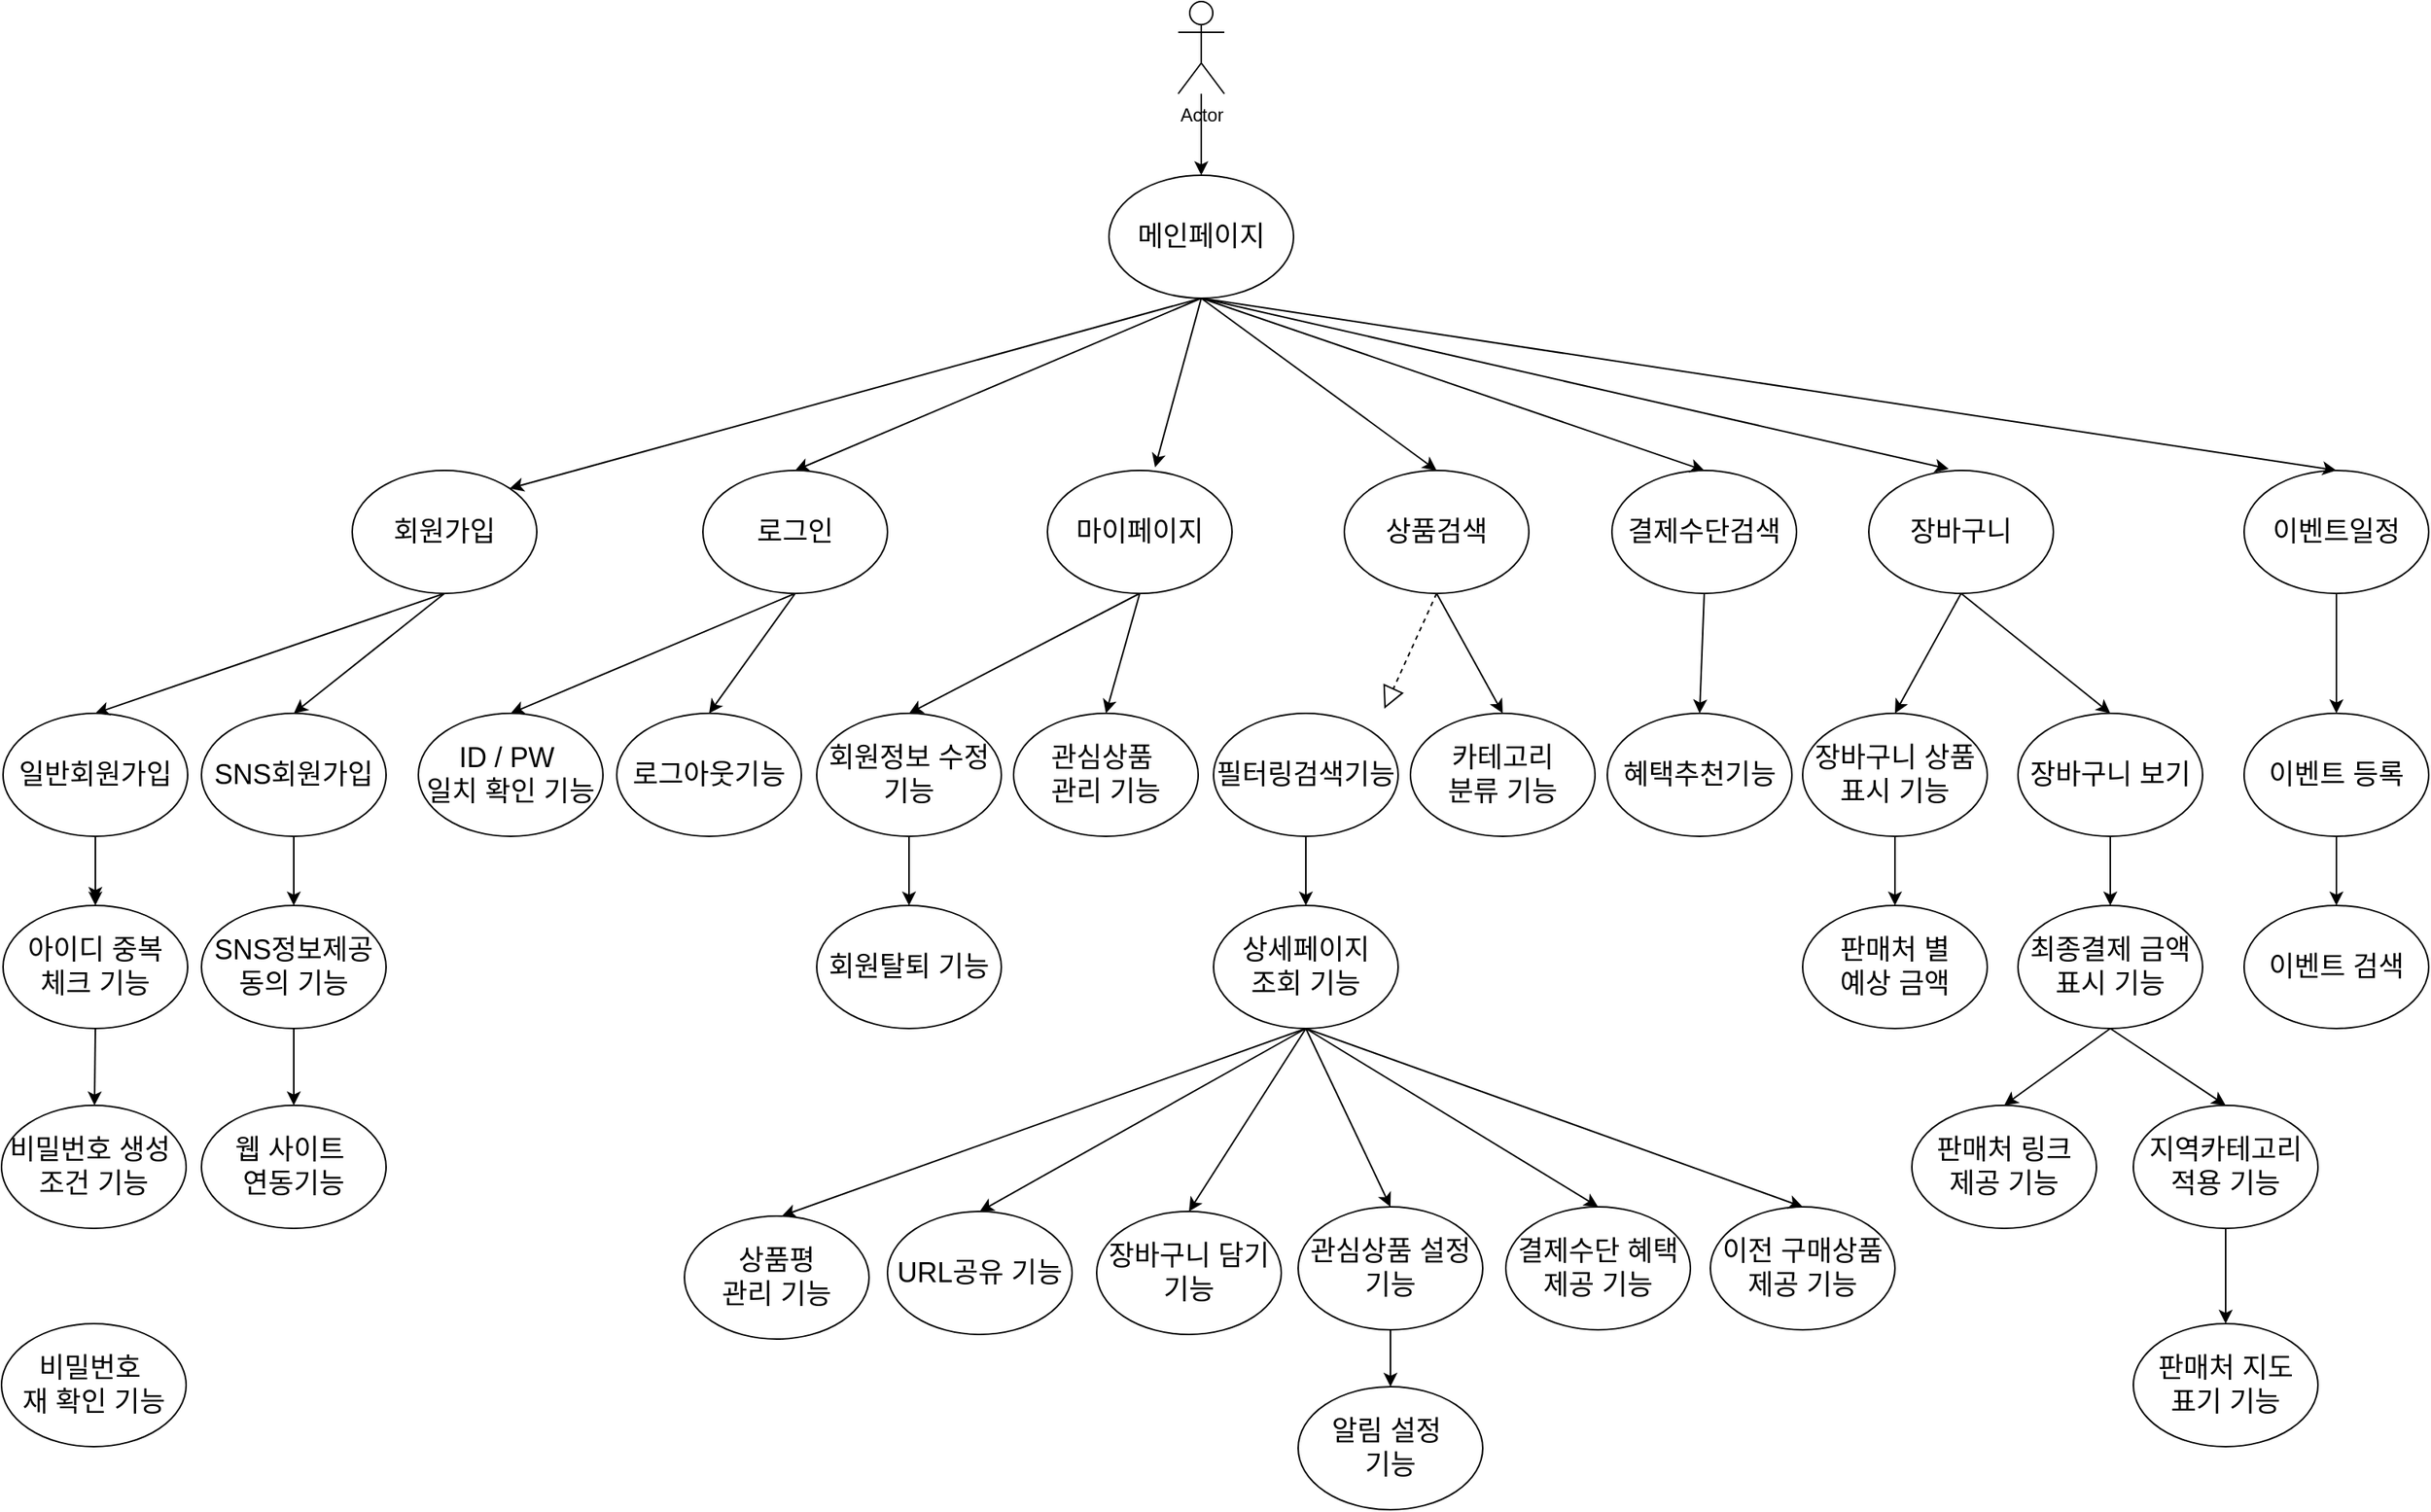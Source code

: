 <mxfile version="21.6.6" type="github">
  <diagram name="페이지-1" id="lmC1e0WAWtKFa7ixmdLO">
    <mxGraphModel dx="3871" dy="2533" grid="0" gridSize="8" guides="1" tooltips="1" connect="1" arrows="1" fold="1" page="1" pageScale="1" pageWidth="827" pageHeight="1169" math="0" shadow="0">
      <root>
        <mxCell id="0" />
        <mxCell id="1" parent="0" />
        <mxCell id="EpmdLTgnhzdrOh6OM-BU-1" value="&lt;font style=&quot;font-size: 18px;&quot;&gt;메인페이지&lt;/font&gt;" style="ellipse;whiteSpace=wrap;html=1;" vertex="1" parent="1">
          <mxGeometry x="341" y="98" width="120" height="80" as="geometry" />
        </mxCell>
        <mxCell id="EpmdLTgnhzdrOh6OM-BU-2" value="&lt;font style=&quot;font-size: 18px;&quot;&gt;회원가입&lt;/font&gt;" style="ellipse;whiteSpace=wrap;html=1;" vertex="1" parent="1">
          <mxGeometry x="-151" y="290" width="120" height="80" as="geometry" />
        </mxCell>
        <mxCell id="EpmdLTgnhzdrOh6OM-BU-3" value="&lt;font style=&quot;font-size: 18px;&quot;&gt;로그인&lt;/font&gt;" style="ellipse;whiteSpace=wrap;html=1;" vertex="1" parent="1">
          <mxGeometry x="77" y="290" width="120" height="80" as="geometry" />
        </mxCell>
        <mxCell id="EpmdLTgnhzdrOh6OM-BU-5" value="&lt;font style=&quot;font-size: 18px;&quot;&gt;상품검색&lt;/font&gt;" style="ellipse;whiteSpace=wrap;html=1;" vertex="1" parent="1">
          <mxGeometry x="494" y="290" width="120" height="80" as="geometry" />
        </mxCell>
        <mxCell id="EpmdLTgnhzdrOh6OM-BU-6" value="&lt;font style=&quot;font-size: 18px;&quot;&gt;결제수단검색&lt;/font&gt;" style="ellipse;whiteSpace=wrap;html=1;" vertex="1" parent="1">
          <mxGeometry x="668" y="290" width="120" height="80" as="geometry" />
        </mxCell>
        <mxCell id="EpmdLTgnhzdrOh6OM-BU-7" value="&lt;font style=&quot;font-size: 18px;&quot;&gt;장바구니&lt;/font&gt;" style="ellipse;whiteSpace=wrap;html=1;" vertex="1" parent="1">
          <mxGeometry x="835" y="290" width="120" height="80" as="geometry" />
        </mxCell>
        <mxCell id="EpmdLTgnhzdrOh6OM-BU-9" value="&lt;font style=&quot;font-size: 18px;&quot;&gt;마이페이지&lt;/font&gt;" style="ellipse;whiteSpace=wrap;html=1;" vertex="1" parent="1">
          <mxGeometry x="301" y="290" width="120" height="80" as="geometry" />
        </mxCell>
        <mxCell id="EpmdLTgnhzdrOh6OM-BU-12" value="" style="endArrow=classic;html=1;rounded=0;exitX=0.5;exitY=1;exitDx=0;exitDy=0;entryX=1;entryY=0;entryDx=0;entryDy=0;" edge="1" parent="1" source="EpmdLTgnhzdrOh6OM-BU-1" target="EpmdLTgnhzdrOh6OM-BU-2">
          <mxGeometry width="50" height="50" relative="1" as="geometry">
            <mxPoint x="480" y="480" as="sourcePoint" />
            <mxPoint x="530" y="430" as="targetPoint" />
          </mxGeometry>
        </mxCell>
        <mxCell id="EpmdLTgnhzdrOh6OM-BU-13" value="" style="endArrow=classic;html=1;rounded=0;exitX=0.5;exitY=1;exitDx=0;exitDy=0;entryX=0.5;entryY=0;entryDx=0;entryDy=0;" edge="1" parent="1" source="EpmdLTgnhzdrOh6OM-BU-1" target="EpmdLTgnhzdrOh6OM-BU-3">
          <mxGeometry width="50" height="50" relative="1" as="geometry">
            <mxPoint x="540" y="230" as="sourcePoint" />
            <mxPoint x="590" y="180" as="targetPoint" />
          </mxGeometry>
        </mxCell>
        <mxCell id="EpmdLTgnhzdrOh6OM-BU-14" value="" style="endArrow=classic;html=1;rounded=0;exitX=0.5;exitY=1;exitDx=0;exitDy=0;entryX=0.583;entryY=-0.025;entryDx=0;entryDy=0;entryPerimeter=0;" edge="1" parent="1" source="EpmdLTgnhzdrOh6OM-BU-1" target="EpmdLTgnhzdrOh6OM-BU-9">
          <mxGeometry width="50" height="50" relative="1" as="geometry">
            <mxPoint x="634" y="170" as="sourcePoint" />
            <mxPoint x="460" y="230" as="targetPoint" />
          </mxGeometry>
        </mxCell>
        <mxCell id="EpmdLTgnhzdrOh6OM-BU-15" value="" style="endArrow=classic;html=1;rounded=0;entryX=0.5;entryY=0;entryDx=0;entryDy=0;exitX=0.5;exitY=1;exitDx=0;exitDy=0;" edge="1" parent="1" source="EpmdLTgnhzdrOh6OM-BU-1" target="EpmdLTgnhzdrOh6OM-BU-5">
          <mxGeometry width="50" height="50" relative="1" as="geometry">
            <mxPoint x="410" y="230" as="sourcePoint" />
            <mxPoint x="556" y="230" as="targetPoint" />
          </mxGeometry>
        </mxCell>
        <mxCell id="EpmdLTgnhzdrOh6OM-BU-16" value="" style="endArrow=classic;html=1;rounded=0;exitX=0.5;exitY=1;exitDx=0;exitDy=0;entryX=0.5;entryY=0;entryDx=0;entryDy=0;" edge="1" parent="1" source="EpmdLTgnhzdrOh6OM-BU-1" target="EpmdLTgnhzdrOh6OM-BU-6">
          <mxGeometry width="50" height="50" relative="1" as="geometry">
            <mxPoint x="814" y="160" as="sourcePoint" />
            <mxPoint x="640" y="220" as="targetPoint" />
          </mxGeometry>
        </mxCell>
        <mxCell id="EpmdLTgnhzdrOh6OM-BU-17" value="" style="endArrow=classic;html=1;rounded=0;exitX=0.5;exitY=1;exitDx=0;exitDy=0;entryX=0.433;entryY=-0.012;entryDx=0;entryDy=0;entryPerimeter=0;" edge="1" parent="1" source="EpmdLTgnhzdrOh6OM-BU-1" target="EpmdLTgnhzdrOh6OM-BU-7">
          <mxGeometry width="50" height="50" relative="1" as="geometry">
            <mxPoint x="884" y="160" as="sourcePoint" />
            <mxPoint x="710" y="220" as="targetPoint" />
          </mxGeometry>
        </mxCell>
        <mxCell id="EpmdLTgnhzdrOh6OM-BU-18" value="" style="endArrow=classic;html=1;rounded=0;exitX=0.5;exitY=1;exitDx=0;exitDy=0;entryX=0.5;entryY=0;entryDx=0;entryDy=0;" edge="1" parent="1" source="EpmdLTgnhzdrOh6OM-BU-3" target="EpmdLTgnhzdrOh6OM-BU-37">
          <mxGeometry width="50" height="50" relative="1" as="geometry">
            <mxPoint x="297" y="380" as="sourcePoint" />
            <mxPoint x="271.04" y="417.04" as="targetPoint" />
          </mxGeometry>
        </mxCell>
        <mxCell id="EpmdLTgnhzdrOh6OM-BU-21" value="" style="endArrow=classic;html=1;rounded=0;exitX=0.5;exitY=1;exitDx=0;exitDy=0;entryX=0.5;entryY=0;entryDx=0;entryDy=0;" edge="1" parent="1" source="EpmdLTgnhzdrOh6OM-BU-9" target="EpmdLTgnhzdrOh6OM-BU-39">
          <mxGeometry width="50" height="50" relative="1" as="geometry">
            <mxPoint x="413" y="380" as="sourcePoint" />
            <mxPoint x="403" y="420" as="targetPoint" />
          </mxGeometry>
        </mxCell>
        <mxCell id="EpmdLTgnhzdrOh6OM-BU-26" value="" style="endArrow=classic;html=1;rounded=0;exitX=0.5;exitY=1;exitDx=0;exitDy=0;entryX=0.5;entryY=0;entryDx=0;entryDy=0;" edge="1" parent="1" source="EpmdLTgnhzdrOh6OM-BU-6" target="EpmdLTgnhzdrOh6OM-BU-50">
          <mxGeometry width="50" height="50" relative="1" as="geometry">
            <mxPoint x="480" y="480" as="sourcePoint" />
            <mxPoint x="745.0" y="426" as="targetPoint" />
          </mxGeometry>
        </mxCell>
        <mxCell id="EpmdLTgnhzdrOh6OM-BU-27" value="" style="endArrow=classic;html=1;rounded=0;exitX=0.5;exitY=1;exitDx=0;exitDy=0;entryX=0.5;entryY=0;entryDx=0;entryDy=0;" edge="1" parent="1" source="EpmdLTgnhzdrOh6OM-BU-7" target="EpmdLTgnhzdrOh6OM-BU-51">
          <mxGeometry width="50" height="50" relative="1" as="geometry">
            <mxPoint x="1000" y="360" as="sourcePoint" />
            <mxPoint x="895.0" y="425" as="targetPoint" />
          </mxGeometry>
        </mxCell>
        <mxCell id="EpmdLTgnhzdrOh6OM-BU-33" value="" style="edgeStyle=orthogonalEdgeStyle;rounded=0;orthogonalLoop=1;jettySize=auto;html=1;" edge="1" parent="1" source="EpmdLTgnhzdrOh6OM-BU-31" target="EpmdLTgnhzdrOh6OM-BU-1">
          <mxGeometry relative="1" as="geometry" />
        </mxCell>
        <mxCell id="EpmdLTgnhzdrOh6OM-BU-31" value="Actor" style="shape=umlActor;verticalLabelPosition=bottom;verticalAlign=top;html=1;outlineConnect=0;" vertex="1" parent="1">
          <mxGeometry x="386" y="-15" width="30" height="60" as="geometry" />
        </mxCell>
        <mxCell id="EpmdLTgnhzdrOh6OM-BU-86" value="" style="edgeStyle=orthogonalEdgeStyle;rounded=0;orthogonalLoop=1;jettySize=auto;html=1;" edge="1" parent="1" source="EpmdLTgnhzdrOh6OM-BU-35" target="EpmdLTgnhzdrOh6OM-BU-69">
          <mxGeometry relative="1" as="geometry" />
        </mxCell>
        <mxCell id="EpmdLTgnhzdrOh6OM-BU-35" value="&lt;font style=&quot;font-size: 18px;&quot;&gt;일반회원가입&lt;/font&gt;" style="ellipse;whiteSpace=wrap;html=1;" vertex="1" parent="1">
          <mxGeometry x="-378" y="448" width="120" height="80" as="geometry" />
        </mxCell>
        <mxCell id="EpmdLTgnhzdrOh6OM-BU-36" value="&lt;font style=&quot;font-size: 18px;&quot;&gt;SNS회원가입&lt;/font&gt;" style="ellipse;whiteSpace=wrap;html=1;" vertex="1" parent="1">
          <mxGeometry x="-249" y="448" width="120" height="80" as="geometry" />
        </mxCell>
        <mxCell id="EpmdLTgnhzdrOh6OM-BU-37" value="&lt;font style=&quot;font-size: 18px;&quot;&gt;로그아웃기능&lt;/font&gt;" style="ellipse;whiteSpace=wrap;html=1;" vertex="1" parent="1">
          <mxGeometry x="21" y="448" width="120" height="80" as="geometry" />
        </mxCell>
        <mxCell id="EpmdLTgnhzdrOh6OM-BU-38" value="&lt;font style=&quot;font-size: 18px;&quot;&gt;회원정보 수정 기능&lt;/font&gt;" style="ellipse;whiteSpace=wrap;html=1;" vertex="1" parent="1">
          <mxGeometry x="151" y="448" width="120" height="80" as="geometry" />
        </mxCell>
        <mxCell id="EpmdLTgnhzdrOh6OM-BU-39" value="&lt;span style=&quot;font-size: 18px;&quot;&gt;관심상품&amp;nbsp;&lt;br&gt;관리 기능&lt;br&gt;&lt;/span&gt;" style="ellipse;whiteSpace=wrap;html=1;" vertex="1" parent="1">
          <mxGeometry x="279" y="448" width="120" height="80" as="geometry" />
        </mxCell>
        <mxCell id="EpmdLTgnhzdrOh6OM-BU-40" value="&lt;font style=&quot;font-size: 18px;&quot;&gt;ID / PW&amp;nbsp;&lt;br&gt;일치 확인 기능&lt;/font&gt;" style="ellipse;whiteSpace=wrap;html=1;" vertex="1" parent="1">
          <mxGeometry x="-108" y="448" width="120" height="80" as="geometry" />
        </mxCell>
        <mxCell id="EpmdLTgnhzdrOh6OM-BU-43" value="" style="endArrow=classic;html=1;rounded=0;exitX=0.5;exitY=1;exitDx=0;exitDy=0;entryX=0.5;entryY=0;entryDx=0;entryDy=0;" edge="1" parent="1" source="EpmdLTgnhzdrOh6OM-BU-2" target="EpmdLTgnhzdrOh6OM-BU-35">
          <mxGeometry width="50" height="50" relative="1" as="geometry">
            <mxPoint x="10" y="386" as="sourcePoint" />
            <mxPoint x="60" y="336" as="targetPoint" />
          </mxGeometry>
        </mxCell>
        <mxCell id="EpmdLTgnhzdrOh6OM-BU-44" value="" style="endArrow=classic;html=1;rounded=0;exitX=0.5;exitY=1;exitDx=0;exitDy=0;entryX=0.5;entryY=0;entryDx=0;entryDy=0;" edge="1" parent="1" source="EpmdLTgnhzdrOh6OM-BU-2" target="EpmdLTgnhzdrOh6OM-BU-36">
          <mxGeometry width="50" height="50" relative="1" as="geometry">
            <mxPoint x="-8.04" y="379" as="sourcePoint" />
            <mxPoint x="-43" y="444" as="targetPoint" />
          </mxGeometry>
        </mxCell>
        <mxCell id="EpmdLTgnhzdrOh6OM-BU-45" value="" style="endArrow=classic;html=1;rounded=0;entryX=0.5;entryY=0;entryDx=0;entryDy=0;exitX=0.5;exitY=1;exitDx=0;exitDy=0;" edge="1" parent="1" source="EpmdLTgnhzdrOh6OM-BU-3" target="EpmdLTgnhzdrOh6OM-BU-40">
          <mxGeometry width="50" height="50" relative="1" as="geometry">
            <mxPoint x="139" y="365" as="sourcePoint" />
            <mxPoint x="103.0" y="425.04" as="targetPoint" />
          </mxGeometry>
        </mxCell>
        <mxCell id="EpmdLTgnhzdrOh6OM-BU-46" value="" style="endArrow=classic;html=1;rounded=0;exitX=0.5;exitY=1;exitDx=0;exitDy=0;entryX=0.5;entryY=0;entryDx=0;entryDy=0;" edge="1" parent="1" source="EpmdLTgnhzdrOh6OM-BU-9" target="EpmdLTgnhzdrOh6OM-BU-38">
          <mxGeometry width="50" height="50" relative="1" as="geometry">
            <mxPoint x="264.5" y="352" as="sourcePoint" />
            <mxPoint x="259.5" y="427" as="targetPoint" />
          </mxGeometry>
        </mxCell>
        <mxCell id="EpmdLTgnhzdrOh6OM-BU-47" value="&lt;font style=&quot;font-size: 18px;&quot;&gt;필터링검색기능&lt;/font&gt;" style="ellipse;whiteSpace=wrap;html=1;" vertex="1" parent="1">
          <mxGeometry x="409" y="448" width="120" height="80" as="geometry" />
        </mxCell>
        <mxCell id="EpmdLTgnhzdrOh6OM-BU-48" value="&lt;span style=&quot;font-size: 18px;&quot;&gt;카테고리&lt;br&gt;&lt;/span&gt;&lt;font style=&quot;font-size: 18px;&quot;&gt;분류 기능&lt;/font&gt;" style="ellipse;whiteSpace=wrap;html=1;" vertex="1" parent="1">
          <mxGeometry x="537" y="448" width="120" height="80" as="geometry" />
        </mxCell>
        <mxCell id="EpmdLTgnhzdrOh6OM-BU-49" value="" style="endArrow=classic;html=1;rounded=0;exitX=0.5;exitY=1;exitDx=0;exitDy=0;entryX=0.5;entryY=0;entryDx=0;entryDy=0;" edge="1" parent="1" source="EpmdLTgnhzdrOh6OM-BU-5" target="EpmdLTgnhzdrOh6OM-BU-48">
          <mxGeometry width="50" height="50" relative="1" as="geometry">
            <mxPoint x="611" y="376" as="sourcePoint" />
            <mxPoint x="628.0" y="432" as="targetPoint" />
          </mxGeometry>
        </mxCell>
        <mxCell id="EpmdLTgnhzdrOh6OM-BU-50" value="&lt;font style=&quot;font-size: 18px;&quot;&gt;혜택추천기능&lt;/font&gt;" style="ellipse;whiteSpace=wrap;html=1;" vertex="1" parent="1">
          <mxGeometry x="665" y="448" width="120" height="80" as="geometry" />
        </mxCell>
        <mxCell id="EpmdLTgnhzdrOh6OM-BU-51" value="&lt;font style=&quot;font-size: 18px;&quot;&gt;장바구니 상품표시&amp;nbsp;기능&lt;/font&gt;" style="ellipse;whiteSpace=wrap;html=1;" vertex="1" parent="1">
          <mxGeometry x="792" y="448" width="120" height="80" as="geometry" />
        </mxCell>
        <mxCell id="EpmdLTgnhzdrOh6OM-BU-52" value="&lt;font style=&quot;font-size: 18px;&quot;&gt;장바구니 보기&lt;/font&gt;" style="ellipse;whiteSpace=wrap;html=1;" vertex="1" parent="1">
          <mxGeometry x="932" y="448" width="120" height="80" as="geometry" />
        </mxCell>
        <mxCell id="EpmdLTgnhzdrOh6OM-BU-53" value="" style="endArrow=classic;html=1;rounded=0;exitX=0.5;exitY=1;exitDx=0;exitDy=0;entryX=0.5;entryY=0;entryDx=0;entryDy=0;" edge="1" parent="1" source="EpmdLTgnhzdrOh6OM-BU-7" target="EpmdLTgnhzdrOh6OM-BU-52">
          <mxGeometry width="50" height="50" relative="1" as="geometry">
            <mxPoint x="945" y="370" as="sourcePoint" />
            <mxPoint x="993" y="445" as="targetPoint" />
          </mxGeometry>
        </mxCell>
        <mxCell id="EpmdLTgnhzdrOh6OM-BU-54" value="&lt;span style=&quot;font-size: 18px;&quot;&gt;최종결제 금액&lt;br&gt;표시 기능&lt;br&gt;&lt;/span&gt;" style="ellipse;whiteSpace=wrap;html=1;" vertex="1" parent="1">
          <mxGeometry x="932" y="573" width="120" height="80" as="geometry" />
        </mxCell>
        <mxCell id="EpmdLTgnhzdrOh6OM-BU-55" value="&lt;font style=&quot;font-size: 18px;&quot;&gt;판매처 링크 &lt;br&gt;제공 기능&lt;/font&gt;" style="ellipse;whiteSpace=wrap;html=1;" vertex="1" parent="1">
          <mxGeometry x="863" y="703" width="120" height="80" as="geometry" />
        </mxCell>
        <mxCell id="EpmdLTgnhzdrOh6OM-BU-56" value="&lt;font style=&quot;font-size: 18px;&quot;&gt;지역카테고리&lt;br&gt;적용 기능&lt;/font&gt;" style="ellipse;whiteSpace=wrap;html=1;" vertex="1" parent="1">
          <mxGeometry x="1007" y="703" width="120" height="80" as="geometry" />
        </mxCell>
        <mxCell id="EpmdLTgnhzdrOh6OM-BU-57" value="&lt;font style=&quot;font-size: 18px;&quot;&gt;판매처 지도 &lt;br&gt;표기 기능&lt;/font&gt;" style="ellipse;whiteSpace=wrap;html=1;" vertex="1" parent="1">
          <mxGeometry x="1007" y="845" width="120" height="80" as="geometry" />
        </mxCell>
        <mxCell id="EpmdLTgnhzdrOh6OM-BU-58" value="" style="endArrow=classic;html=1;rounded=0;exitX=0.5;exitY=1;exitDx=0;exitDy=0;entryX=0.5;entryY=0;entryDx=0;entryDy=0;" edge="1" parent="1" source="EpmdLTgnhzdrOh6OM-BU-52" target="EpmdLTgnhzdrOh6OM-BU-54">
          <mxGeometry width="50" height="50" relative="1" as="geometry">
            <mxPoint x="337" y="606" as="sourcePoint" />
            <mxPoint x="387" y="556" as="targetPoint" />
          </mxGeometry>
        </mxCell>
        <mxCell id="EpmdLTgnhzdrOh6OM-BU-59" value="" style="endArrow=classic;html=1;rounded=0;exitX=0.5;exitY=1;exitDx=0;exitDy=0;entryX=0.5;entryY=0;entryDx=0;entryDy=0;" edge="1" parent="1" source="EpmdLTgnhzdrOh6OM-BU-54" target="EpmdLTgnhzdrOh6OM-BU-55">
          <mxGeometry width="50" height="50" relative="1" as="geometry">
            <mxPoint x="863" y="629" as="sourcePoint" />
            <mxPoint x="863" y="677" as="targetPoint" />
          </mxGeometry>
        </mxCell>
        <mxCell id="EpmdLTgnhzdrOh6OM-BU-60" value="" style="endArrow=classic;html=1;rounded=0;exitX=0.5;exitY=1;exitDx=0;exitDy=0;entryX=0.5;entryY=0;entryDx=0;entryDy=0;" edge="1" parent="1" source="EpmdLTgnhzdrOh6OM-BU-54" target="EpmdLTgnhzdrOh6OM-BU-56">
          <mxGeometry width="50" height="50" relative="1" as="geometry">
            <mxPoint x="1088" y="620" as="sourcePoint" />
            <mxPoint x="1088" y="668" as="targetPoint" />
          </mxGeometry>
        </mxCell>
        <mxCell id="EpmdLTgnhzdrOh6OM-BU-62" value="" style="endArrow=classic;html=1;rounded=0;exitX=0.5;exitY=1;exitDx=0;exitDy=0;" edge="1" parent="1" source="EpmdLTgnhzdrOh6OM-BU-56" target="EpmdLTgnhzdrOh6OM-BU-57">
          <mxGeometry width="50" height="50" relative="1" as="geometry">
            <mxPoint x="950" y="817" as="sourcePoint" />
            <mxPoint x="950" y="865" as="targetPoint" />
          </mxGeometry>
        </mxCell>
        <mxCell id="EpmdLTgnhzdrOh6OM-BU-67" value="&lt;font style=&quot;font-size: 18px;&quot;&gt;상세페이지 &lt;br&gt;조회 기능&lt;/font&gt;" style="ellipse;whiteSpace=wrap;html=1;" vertex="1" parent="1">
          <mxGeometry x="409" y="573" width="120" height="80" as="geometry" />
        </mxCell>
        <mxCell id="EpmdLTgnhzdrOh6OM-BU-69" value="&lt;font style=&quot;font-size: 18px;&quot;&gt;아이디 중복&lt;br&gt;체크 기능&lt;/font&gt;" style="ellipse;whiteSpace=wrap;html=1;" vertex="1" parent="1">
          <mxGeometry x="-378" y="573" width="120" height="80" as="geometry" />
        </mxCell>
        <mxCell id="EpmdLTgnhzdrOh6OM-BU-70" value="" style="endArrow=classic;html=1;rounded=0;exitX=0.5;exitY=1;exitDx=0;exitDy=0;" edge="1" parent="1" source="EpmdLTgnhzdrOh6OM-BU-35">
          <mxGeometry width="50" height="50" relative="1" as="geometry">
            <mxPoint x="-167" y="667.72" as="sourcePoint" />
            <mxPoint x="-318" y="570" as="targetPoint" />
          </mxGeometry>
        </mxCell>
        <mxCell id="EpmdLTgnhzdrOh6OM-BU-71" value="&lt;span style=&quot;font-size: 18px;&quot;&gt;비밀번호 생성&amp;nbsp;&lt;br&gt;조건 기능&lt;br&gt;&lt;/span&gt;" style="ellipse;whiteSpace=wrap;html=1;" vertex="1" parent="1">
          <mxGeometry x="-379" y="703" width="120" height="80" as="geometry" />
        </mxCell>
        <mxCell id="EpmdLTgnhzdrOh6OM-BU-72" value="&lt;font style=&quot;font-size: 18px;&quot;&gt;관심상품 설정기능&lt;/font&gt;" style="ellipse;whiteSpace=wrap;html=1;" vertex="1" parent="1">
          <mxGeometry x="464" y="769" width="120" height="80" as="geometry" />
        </mxCell>
        <mxCell id="EpmdLTgnhzdrOh6OM-BU-76" value="&lt;font style=&quot;font-size: 18px;&quot;&gt;URL공유 기능&lt;/font&gt;" style="ellipse;whiteSpace=wrap;html=1;" vertex="1" parent="1">
          <mxGeometry x="197" y="772" width="120" height="80" as="geometry" />
        </mxCell>
        <mxCell id="EpmdLTgnhzdrOh6OM-BU-78" value="&lt;span style=&quot;font-size: 18px;&quot;&gt;상품평 &lt;br&gt;관리 기능&lt;br&gt;&lt;/span&gt;" style="ellipse;whiteSpace=wrap;html=1;" vertex="1" parent="1">
          <mxGeometry x="65" y="775" width="120" height="80" as="geometry" />
        </mxCell>
        <mxCell id="EpmdLTgnhzdrOh6OM-BU-79" value="&lt;font style=&quot;font-size: 18px;&quot;&gt;장바구니 담기 기능&lt;/font&gt;" style="ellipse;whiteSpace=wrap;html=1;" vertex="1" parent="1">
          <mxGeometry x="333" y="772" width="120" height="80" as="geometry" />
        </mxCell>
        <mxCell id="EpmdLTgnhzdrOh6OM-BU-84" value="&lt;font style=&quot;font-size: 18px;&quot;&gt;결제수단 혜택 &lt;br&gt;제공 기능&lt;/font&gt;" style="ellipse;whiteSpace=wrap;html=1;" vertex="1" parent="1">
          <mxGeometry x="599" y="769" width="120" height="80" as="geometry" />
        </mxCell>
        <mxCell id="EpmdLTgnhzdrOh6OM-BU-85" value="&lt;font style=&quot;font-size: 18px;&quot;&gt;이전 구매상품 &lt;br&gt;제공 기능&lt;/font&gt;" style="ellipse;whiteSpace=wrap;html=1;" vertex="1" parent="1">
          <mxGeometry x="732" y="769" width="120" height="80" as="geometry" />
        </mxCell>
        <mxCell id="EpmdLTgnhzdrOh6OM-BU-87" value="" style="endArrow=classic;html=1;rounded=0;exitX=0.5;exitY=1;exitDx=0;exitDy=0;" edge="1" parent="1" source="EpmdLTgnhzdrOh6OM-BU-69" target="EpmdLTgnhzdrOh6OM-BU-71">
          <mxGeometry width="50" height="50" relative="1" as="geometry">
            <mxPoint x="-195" y="653" as="sourcePoint" />
            <mxPoint x="-195" y="698" as="targetPoint" />
          </mxGeometry>
        </mxCell>
        <mxCell id="EpmdLTgnhzdrOh6OM-BU-88" value="" style="endArrow=classic;html=1;rounded=0;exitX=0.5;exitY=1;exitDx=0;exitDy=0;entryX=0.5;entryY=0;entryDx=0;entryDy=0;" edge="1" parent="1" source="EpmdLTgnhzdrOh6OM-BU-47" target="EpmdLTgnhzdrOh6OM-BU-67">
          <mxGeometry width="50" height="50" relative="1" as="geometry">
            <mxPoint x="607" y="591" as="sourcePoint" />
            <mxPoint x="636" y="666" as="targetPoint" />
          </mxGeometry>
        </mxCell>
        <mxCell id="EpmdLTgnhzdrOh6OM-BU-92" value="" style="endArrow=classic;html=1;rounded=0;entryX=0.5;entryY=0;entryDx=0;entryDy=0;exitX=0.5;exitY=1;exitDx=0;exitDy=0;" edge="1" parent="1" source="EpmdLTgnhzdrOh6OM-BU-67" target="EpmdLTgnhzdrOh6OM-BU-84">
          <mxGeometry width="50" height="50" relative="1" as="geometry">
            <mxPoint x="473" y="656" as="sourcePoint" />
            <mxPoint x="596" y="759" as="targetPoint" />
          </mxGeometry>
        </mxCell>
        <mxCell id="EpmdLTgnhzdrOh6OM-BU-93" value="" style="endArrow=classic;html=1;rounded=0;entryX=0.5;entryY=0;entryDx=0;entryDy=0;exitX=0.512;exitY=1.006;exitDx=0;exitDy=0;exitPerimeter=0;" edge="1" parent="1" source="EpmdLTgnhzdrOh6OM-BU-67" target="EpmdLTgnhzdrOh6OM-BU-85">
          <mxGeometry width="50" height="50" relative="1" as="geometry">
            <mxPoint x="553" y="649" as="sourcePoint" />
            <mxPoint x="713" y="759" as="targetPoint" />
          </mxGeometry>
        </mxCell>
        <mxCell id="EpmdLTgnhzdrOh6OM-BU-94" value="" style="endArrow=classic;html=1;rounded=0;exitX=0.5;exitY=1;exitDx=0;exitDy=0;entryX=0.5;entryY=0;entryDx=0;entryDy=0;" edge="1" parent="1" source="EpmdLTgnhzdrOh6OM-BU-67" target="EpmdLTgnhzdrOh6OM-BU-72">
          <mxGeometry width="50" height="50" relative="1" as="geometry">
            <mxPoint x="293" y="798" as="sourcePoint" />
            <mxPoint x="343" y="748" as="targetPoint" />
          </mxGeometry>
        </mxCell>
        <mxCell id="EpmdLTgnhzdrOh6OM-BU-95" value="" style="endArrow=classic;html=1;rounded=0;exitX=0.5;exitY=1;exitDx=0;exitDy=0;entryX=0.5;entryY=0;entryDx=0;entryDy=0;" edge="1" parent="1" source="EpmdLTgnhzdrOh6OM-BU-67" target="EpmdLTgnhzdrOh6OM-BU-79">
          <mxGeometry width="50" height="50" relative="1" as="geometry">
            <mxPoint x="359" y="651" as="sourcePoint" />
            <mxPoint x="261" y="764" as="targetPoint" />
          </mxGeometry>
        </mxCell>
        <mxCell id="EpmdLTgnhzdrOh6OM-BU-96" value="" style="endArrow=classic;html=1;rounded=0;exitX=0.5;exitY=1;exitDx=0;exitDy=0;entryX=0.5;entryY=0;entryDx=0;entryDy=0;" edge="1" parent="1" source="EpmdLTgnhzdrOh6OM-BU-67" target="EpmdLTgnhzdrOh6OM-BU-76">
          <mxGeometry width="50" height="50" relative="1" as="geometry">
            <mxPoint x="84" y="758" as="sourcePoint" />
            <mxPoint x="134" y="708" as="targetPoint" />
          </mxGeometry>
        </mxCell>
        <mxCell id="EpmdLTgnhzdrOh6OM-BU-97" value="" style="endArrow=classic;html=1;rounded=0;exitX=0.5;exitY=1;exitDx=0;exitDy=0;entryX=0.528;entryY=-0.001;entryDx=0;entryDy=0;entryPerimeter=0;" edge="1" parent="1" source="EpmdLTgnhzdrOh6OM-BU-67" target="EpmdLTgnhzdrOh6OM-BU-78">
          <mxGeometry width="50" height="50" relative="1" as="geometry">
            <mxPoint x="84" y="758" as="sourcePoint" />
            <mxPoint x="134" y="708" as="targetPoint" />
          </mxGeometry>
        </mxCell>
        <mxCell id="EpmdLTgnhzdrOh6OM-BU-98" value="&lt;font style=&quot;font-size: 18px;&quot;&gt;판매처 별 &lt;br&gt;예상 금액&lt;/font&gt;" style="ellipse;whiteSpace=wrap;html=1;" vertex="1" parent="1">
          <mxGeometry x="792" y="573" width="120" height="80" as="geometry" />
        </mxCell>
        <mxCell id="EpmdLTgnhzdrOh6OM-BU-100" value="" style="endArrow=classic;html=1;rounded=0;exitX=0.5;exitY=1;exitDx=0;exitDy=0;" edge="1" parent="1" source="EpmdLTgnhzdrOh6OM-BU-51" target="EpmdLTgnhzdrOh6OM-BU-98">
          <mxGeometry width="50" height="50" relative="1" as="geometry">
            <mxPoint x="580" y="488" as="sourcePoint" />
            <mxPoint x="630" y="438" as="targetPoint" />
          </mxGeometry>
        </mxCell>
        <mxCell id="EpmdLTgnhzdrOh6OM-BU-102" value="" style="endArrow=block;dashed=1;endFill=0;endSize=12;html=1;rounded=0;exitX=0.5;exitY=1;exitDx=0;exitDy=0;entryX=0.5;entryY=0;entryDx=0;entryDy=0;" edge="1" parent="1">
          <mxGeometry width="160" relative="1" as="geometry">
            <mxPoint x="554" y="370" as="sourcePoint" />
            <mxPoint x="520" y="445" as="targetPoint" />
          </mxGeometry>
        </mxCell>
        <mxCell id="EpmdLTgnhzdrOh6OM-BU-103" value="&lt;span style=&quot;font-size: 18px;&quot;&gt;회원탈퇴 기능&lt;/span&gt;" style="ellipse;whiteSpace=wrap;html=1;" vertex="1" parent="1">
          <mxGeometry x="151" y="573" width="120" height="80" as="geometry" />
        </mxCell>
        <mxCell id="EpmdLTgnhzdrOh6OM-BU-104" value="" style="endArrow=classic;html=1;rounded=0;exitX=0.5;exitY=1;exitDx=0;exitDy=0;" edge="1" parent="1" source="EpmdLTgnhzdrOh6OM-BU-38" target="EpmdLTgnhzdrOh6OM-BU-103">
          <mxGeometry width="50" height="50" relative="1" as="geometry">
            <mxPoint x="92" y="593" as="sourcePoint" />
            <mxPoint x="-7" y="668" as="targetPoint" />
          </mxGeometry>
        </mxCell>
        <mxCell id="EpmdLTgnhzdrOh6OM-BU-105" value="&lt;font style=&quot;font-size: 18px;&quot;&gt;SNS정보제공 동의 기능&lt;/font&gt;" style="ellipse;whiteSpace=wrap;html=1;" vertex="1" parent="1">
          <mxGeometry x="-249" y="573" width="120" height="80" as="geometry" />
        </mxCell>
        <mxCell id="EpmdLTgnhzdrOh6OM-BU-106" value="&lt;span style=&quot;font-size: 18px;&quot;&gt;웹 사이트&amp;nbsp;&lt;br&gt;연동기능&lt;br&gt;&lt;/span&gt;" style="ellipse;whiteSpace=wrap;html=1;" vertex="1" parent="1">
          <mxGeometry x="-249" y="703" width="120" height="80" as="geometry" />
        </mxCell>
        <mxCell id="EpmdLTgnhzdrOh6OM-BU-107" value="" style="endArrow=classic;html=1;rounded=0;exitX=0.5;exitY=1;exitDx=0;exitDy=0;entryX=0.5;entryY=0;entryDx=0;entryDy=0;" edge="1" parent="1" source="EpmdLTgnhzdrOh6OM-BU-36" target="EpmdLTgnhzdrOh6OM-BU-105">
          <mxGeometry width="50" height="50" relative="1" as="geometry">
            <mxPoint x="30" y="558" as="sourcePoint" />
            <mxPoint x="-17" y="633" as="targetPoint" />
          </mxGeometry>
        </mxCell>
        <mxCell id="EpmdLTgnhzdrOh6OM-BU-108" value="" style="endArrow=classic;html=1;rounded=0;exitX=0.5;exitY=1;exitDx=0;exitDy=0;" edge="1" parent="1" source="EpmdLTgnhzdrOh6OM-BU-105" target="EpmdLTgnhzdrOh6OM-BU-106">
          <mxGeometry width="50" height="50" relative="1" as="geometry">
            <mxPoint x="39" y="630" as="sourcePoint" />
            <mxPoint x="39" y="688" as="targetPoint" />
          </mxGeometry>
        </mxCell>
        <mxCell id="EpmdLTgnhzdrOh6OM-BU-110" value="&lt;font style=&quot;font-size: 18px;&quot;&gt;비밀번호&amp;nbsp;&lt;br&gt;재 확인 기능&lt;/font&gt;" style="ellipse;whiteSpace=wrap;html=1;" vertex="1" parent="1">
          <mxGeometry x="-379" y="845" width="120" height="80" as="geometry" />
        </mxCell>
        <mxCell id="EpmdLTgnhzdrOh6OM-BU-111" value="&lt;span style=&quot;font-size: 18px;&quot;&gt;알림 설정&amp;nbsp;&lt;br&gt;기능&lt;br&gt;&lt;/span&gt;" style="ellipse;whiteSpace=wrap;html=1;" vertex="1" parent="1">
          <mxGeometry x="464" y="886" width="120" height="80" as="geometry" />
        </mxCell>
        <mxCell id="EpmdLTgnhzdrOh6OM-BU-112" value="" style="endArrow=classic;html=1;rounded=0;exitX=0.5;exitY=1;exitDx=0;exitDy=0;entryX=0.5;entryY=0;entryDx=0;entryDy=0;" edge="1" parent="1" source="EpmdLTgnhzdrOh6OM-BU-72" target="EpmdLTgnhzdrOh6OM-BU-111">
          <mxGeometry width="50" height="50" relative="1" as="geometry">
            <mxPoint x="620" y="881" as="sourcePoint" />
            <mxPoint x="670" y="831" as="targetPoint" />
          </mxGeometry>
        </mxCell>
        <mxCell id="EpmdLTgnhzdrOh6OM-BU-113" value="&lt;span style=&quot;font-size: 18px;&quot;&gt;이벤트일정&lt;/span&gt;" style="ellipse;whiteSpace=wrap;html=1;" vertex="1" parent="1">
          <mxGeometry x="1079" y="290" width="120" height="80" as="geometry" />
        </mxCell>
        <mxCell id="EpmdLTgnhzdrOh6OM-BU-114" value="&lt;span style=&quot;font-size: 18px;&quot;&gt;이벤트 등록&lt;/span&gt;" style="ellipse;whiteSpace=wrap;html=1;" vertex="1" parent="1">
          <mxGeometry x="1079" y="448" width="120" height="80" as="geometry" />
        </mxCell>
        <mxCell id="EpmdLTgnhzdrOh6OM-BU-115" value="&lt;span style=&quot;font-size: 18px;&quot;&gt;이벤트 검색&lt;/span&gt;" style="ellipse;whiteSpace=wrap;html=1;" vertex="1" parent="1">
          <mxGeometry x="1079" y="573" width="120" height="80" as="geometry" />
        </mxCell>
        <mxCell id="EpmdLTgnhzdrOh6OM-BU-120" value="" style="endArrow=classic;html=1;rounded=0;exitX=0.5;exitY=1;exitDx=0;exitDy=0;entryX=0.5;entryY=0;entryDx=0;entryDy=0;" edge="1" parent="1" source="EpmdLTgnhzdrOh6OM-BU-1" target="EpmdLTgnhzdrOh6OM-BU-113">
          <mxGeometry width="50" height="50" relative="1" as="geometry">
            <mxPoint x="549.02" y="171" as="sourcePoint" />
            <mxPoint x="1035.02" y="282" as="targetPoint" />
          </mxGeometry>
        </mxCell>
        <mxCell id="EpmdLTgnhzdrOh6OM-BU-121" value="" style="endArrow=classic;html=1;rounded=0;entryX=0.5;entryY=0;entryDx=0;entryDy=0;exitX=0.5;exitY=1;exitDx=0;exitDy=0;" edge="1" parent="1" source="EpmdLTgnhzdrOh6OM-BU-113" target="EpmdLTgnhzdrOh6OM-BU-114">
          <mxGeometry width="50" height="50" relative="1" as="geometry">
            <mxPoint x="1196" y="383" as="sourcePoint" />
            <mxPoint x="1293" y="461" as="targetPoint" />
          </mxGeometry>
        </mxCell>
        <mxCell id="EpmdLTgnhzdrOh6OM-BU-122" value="" style="endArrow=classic;html=1;rounded=0;entryX=0.5;entryY=0;entryDx=0;entryDy=0;exitX=0.5;exitY=1;exitDx=0;exitDy=0;" edge="1" parent="1" source="EpmdLTgnhzdrOh6OM-BU-114" target="EpmdLTgnhzdrOh6OM-BU-115">
          <mxGeometry width="50" height="50" relative="1" as="geometry">
            <mxPoint x="1139" y="533" as="sourcePoint" />
            <mxPoint x="1139" y="611" as="targetPoint" />
          </mxGeometry>
        </mxCell>
      </root>
    </mxGraphModel>
  </diagram>
</mxfile>
